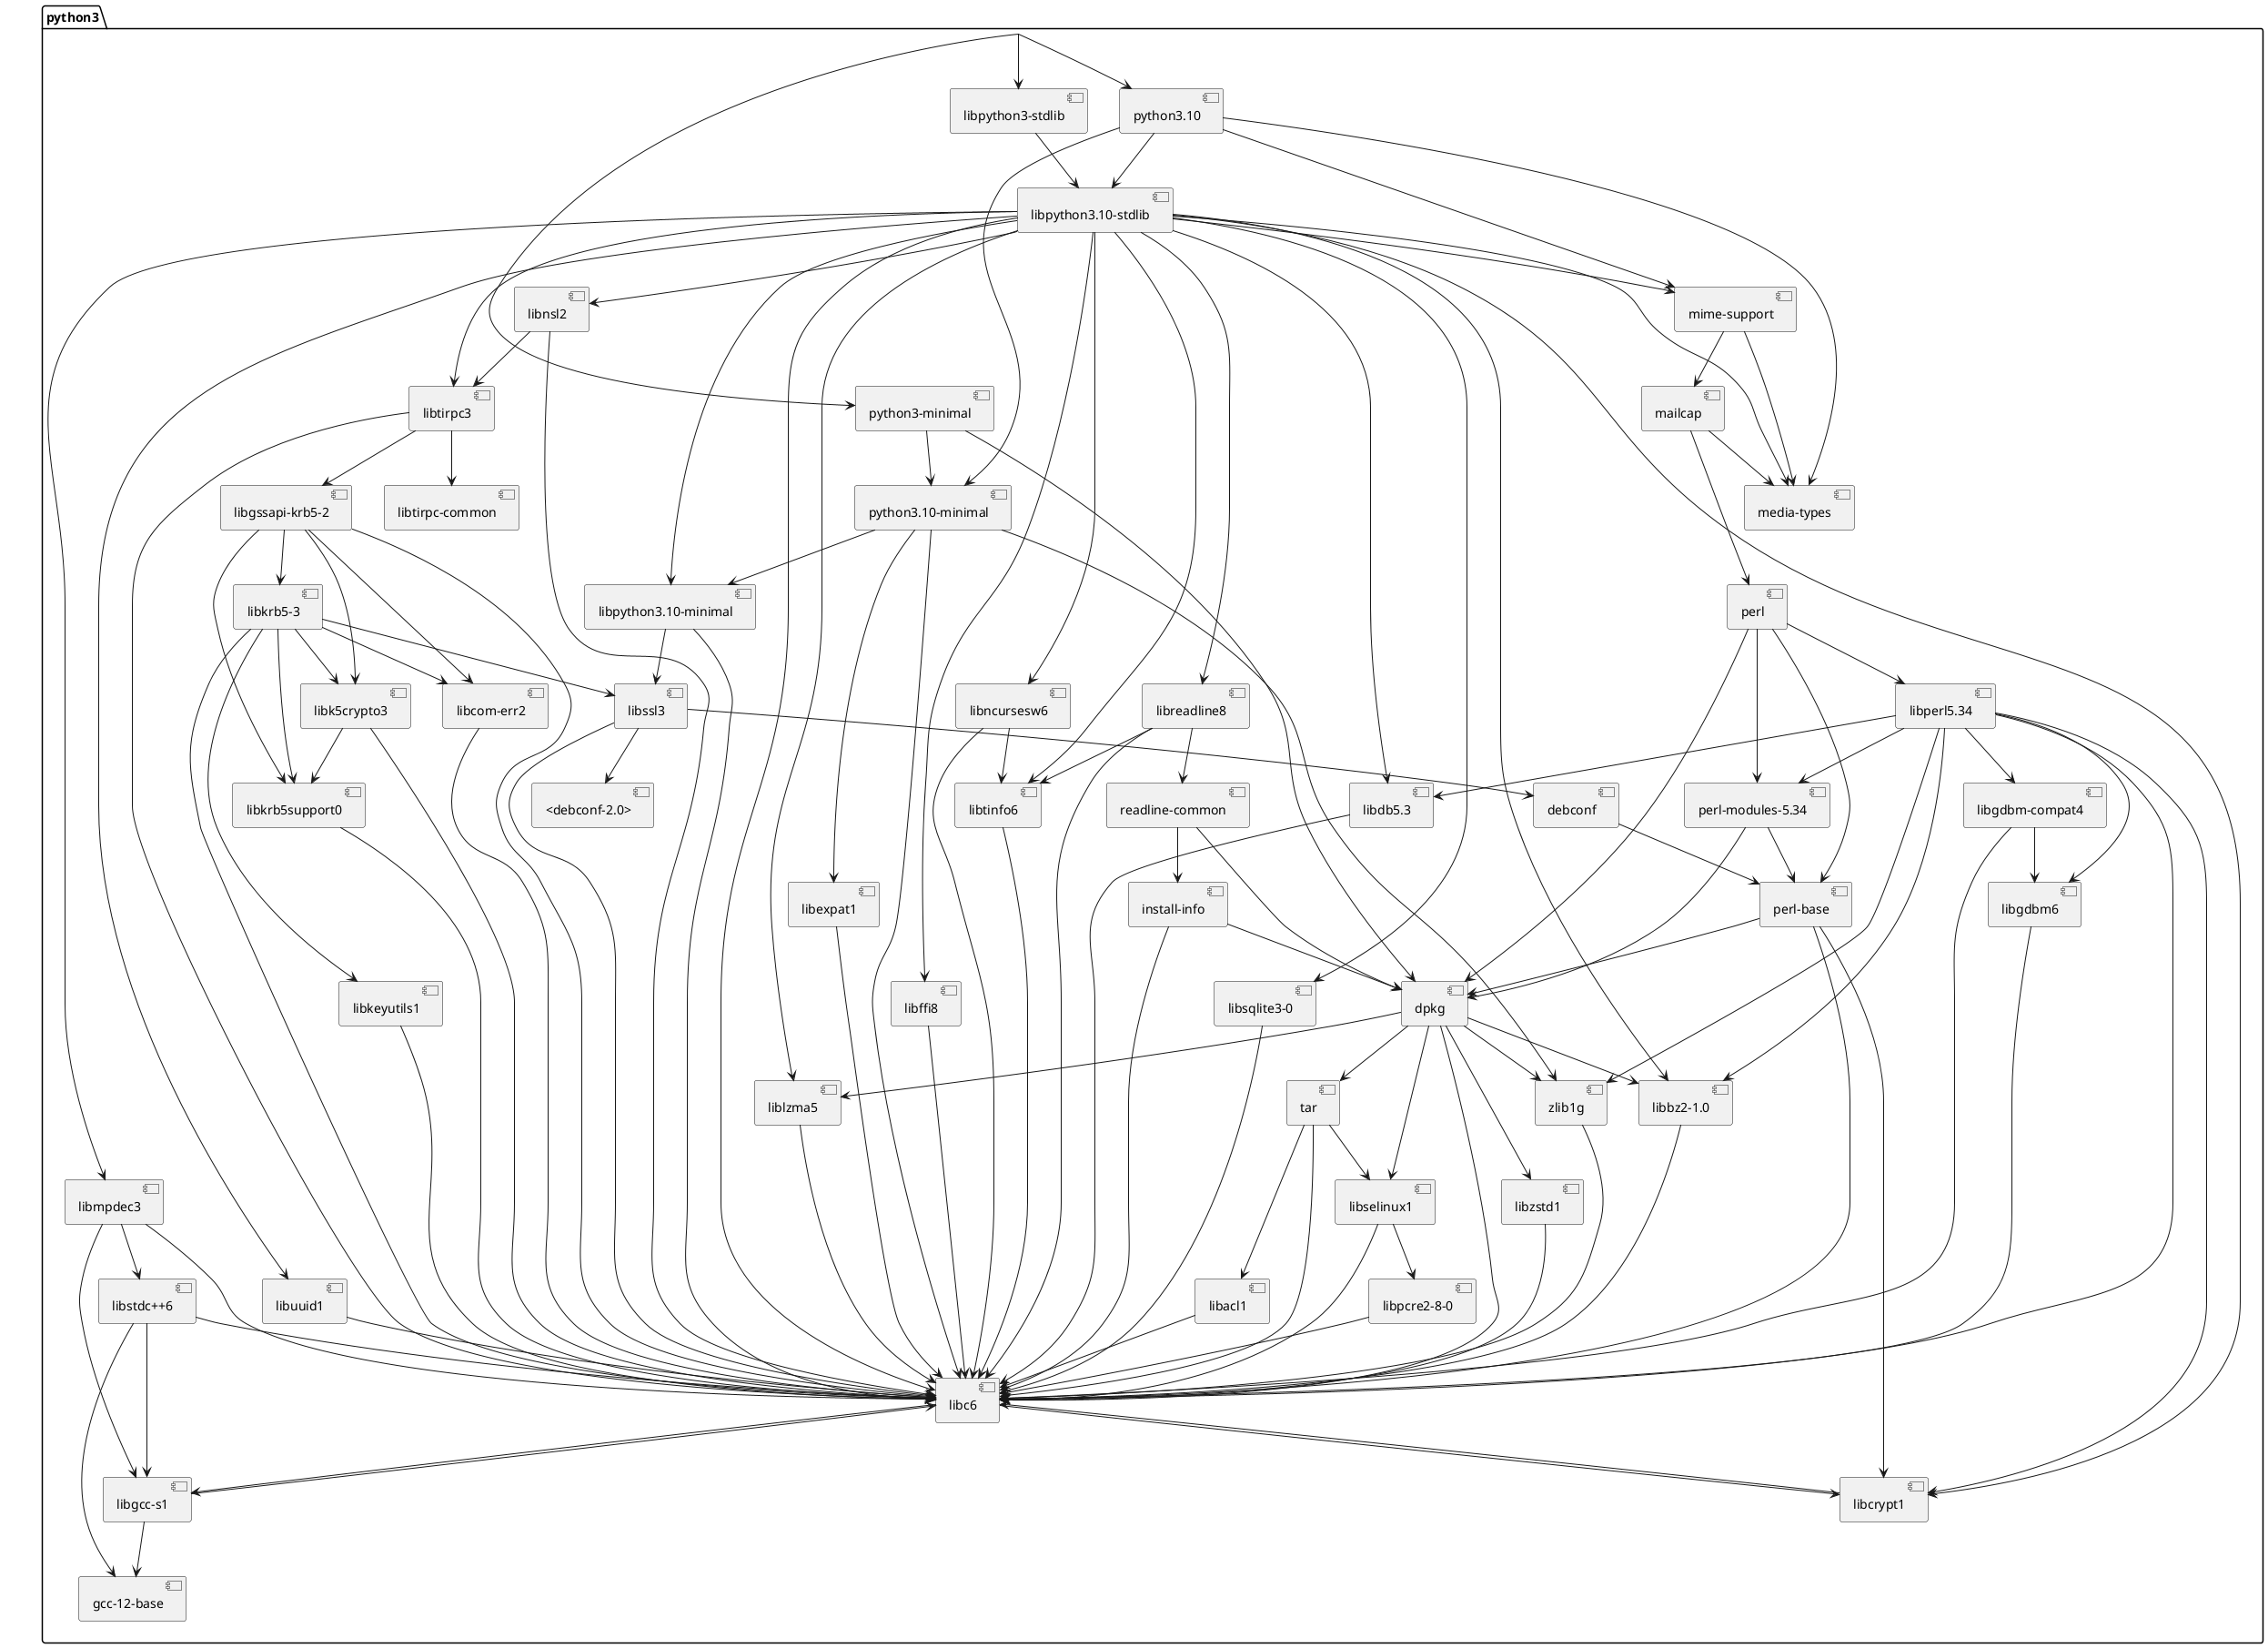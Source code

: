 @startuml
package "python3" {
     [python3] --> [python3-minimal]
         [python3-minimal] --> [python3.10-minimal]
             [python3.10-minimal] --> [libc6]
                 [libc6] --> [libgcc-s1]
                     [libgcc-s1] --> [gcc-12-base]
                     [libgcc-s1] --> [libc6]
                 [libc6] --> [libcrypt1]
                     [libcrypt1] --> [libc6]
             [python3.10-minimal] --> [libpython3.10-minimal]
                 [libpython3.10-minimal] --> [libc6]
                 [libpython3.10-minimal] --> [libssl3]
                     [libssl3] --> [libc6]
                     [libssl3] --> [debconf]
                         [debconf] --> [perl-base]
                             [perl-base] --> [libc6]
                             [perl-base] --> [libcrypt1]
                             [perl-base] --> [dpkg]
                                 [dpkg] --> [libbz2-1.0]
                                     [libbz2-1.0] --> [libc6]
                                 [dpkg] --> [libc6]
                                 [dpkg] --> [liblzma5]
                                     [liblzma5] --> [libc6]
                                 [dpkg] --> [libselinux1]
                                     [libselinux1] --> [libc6]
                                     [libselinux1] --> [libpcre2-8-0]
                                         [libpcre2-8-0] --> [libc6]
                                 [dpkg] --> [libzstd1]
                                     [libzstd1] --> [libc6]
                                 [dpkg] --> [zlib1g]
                                     [zlib1g] --> [libc6]
                                 [dpkg] --> [tar]
                                     [tar] --> [libacl1]
                                         [libacl1] --> [libc6]
                                     [tar] --> [libc6]
                                     [tar] --> [libselinux1]
                     [libssl3] --> [<debconf-2.0>]
             [python3.10-minimal] --> [libexpat1]
                 [libexpat1] --> [libc6]
             [python3.10-minimal] --> [zlib1g]
         [python3-minimal] --> [dpkg]
     [python3] --> [python3.10]
         [python3.10] --> [python3.10-minimal]
         [python3.10] --> [libpython3.10-stdlib]
             [libpython3.10-stdlib] --> [libpython3.10-minimal]
             [libpython3.10-stdlib] --> [media-types]
             [libpython3.10-stdlib] --> [mime-support]
                 [mime-support] --> [mailcap]
                     [mailcap] --> [perl]
                         [perl] --> [dpkg]
                         [perl] --> [perl-base]
                         [perl] --> [perl-modules-5.34]
                             [perl-modules-5.34] --> [dpkg]
                             [perl-modules-5.34] --> [perl-base]
                         [perl] --> [libperl5.34]
                             [libperl5.34] --> [libbz2-1.0]
                             [libperl5.34] --> [libc6]
                             [libperl5.34] --> [libcrypt1]
                             [libperl5.34] --> [libdb5.3]
                                 [libdb5.3] --> [libc6]
                             [libperl5.34] --> [libgdbm-compat4]
                                 [libgdbm-compat4] --> [libc6]
                                 [libgdbm-compat4] --> [libgdbm6]
                                     [libgdbm6] --> [libc6]
                             [libperl5.34] --> [libgdbm6]
                             [libperl5.34] --> [zlib1g]
                             [libperl5.34] --> [perl-modules-5.34]
                     [mailcap] --> [media-types]
                 [mime-support] --> [media-types]
             [libpython3.10-stdlib] --> [libbz2-1.0]
             [libpython3.10-stdlib] --> [libc6]
             [libpython3.10-stdlib] --> [libcrypt1]
             [libpython3.10-stdlib] --> [libdb5.3]
             [libpython3.10-stdlib] --> [libffi8]
                 [libffi8] --> [libc6]
             [libpython3.10-stdlib] --> [liblzma5]
             [libpython3.10-stdlib] --> [libmpdec3]
                 [libmpdec3] --> [libc6]
                 [libmpdec3] --> [libgcc-s1]
                 [libmpdec3] --> [libstdc++6]
                     [libstdc++6] --> [gcc-12-base]
                     [libstdc++6] --> [libc6]
                     [libstdc++6] --> [libgcc-s1]
             [libpython3.10-stdlib] --> [libncursesw6]
                 [libncursesw6] --> [libtinfo6]
                     [libtinfo6] --> [libc6]
                 [libncursesw6] --> [libc6]
             [libpython3.10-stdlib] --> [libnsl2]
                 [libnsl2] --> [libc6]
                 [libnsl2] --> [libtirpc3]
                     [libtirpc3] --> [libc6]
                     [libtirpc3] --> [libgssapi-krb5-2]
                         [libgssapi-krb5-2] --> [libc6]
                         [libgssapi-krb5-2] --> [libcom-err2]
                             [libcom-err2] --> [libc6]
                         [libgssapi-krb5-2] --> [libk5crypto3]
                             [libk5crypto3] --> [libc6]
                             [libk5crypto3] --> [libkrb5support0]
                                 [libkrb5support0] --> [libc6]
                         [libgssapi-krb5-2] --> [libkrb5-3]
                             [libkrb5-3] --> [libc6]
                             [libkrb5-3] --> [libcom-err2]
                             [libkrb5-3] --> [libk5crypto3]
                             [libkrb5-3] --> [libkeyutils1]
                                 [libkeyutils1] --> [libc6]
                             [libkrb5-3] --> [libkrb5support0]
                             [libkrb5-3] --> [libssl3]
                         [libgssapi-krb5-2] --> [libkrb5support0]
                     [libtirpc3] --> [libtirpc-common]
             [libpython3.10-stdlib] --> [libreadline8]
                 [libreadline8] --> [readline-common]
                     [readline-common] --> [dpkg]
                     [readline-common] --> [install-info]
                         [install-info] --> [dpkg]
                         [install-info] --> [libc6]
                 [libreadline8] --> [libc6]
                 [libreadline8] --> [libtinfo6]
             [libpython3.10-stdlib] --> [libsqlite3-0]
                 [libsqlite3-0] --> [libc6]
             [libpython3.10-stdlib] --> [libtinfo6]
             [libpython3.10-stdlib] --> [libtirpc3]
             [libpython3.10-stdlib] --> [libuuid1]
                 [libuuid1] --> [libc6]
         [python3.10] --> [media-types]
         [python3.10] --> [mime-support]
     [python3] --> [libpython3-stdlib]
         [libpython3-stdlib] --> [libpython3.10-stdlib]
}
@enduml